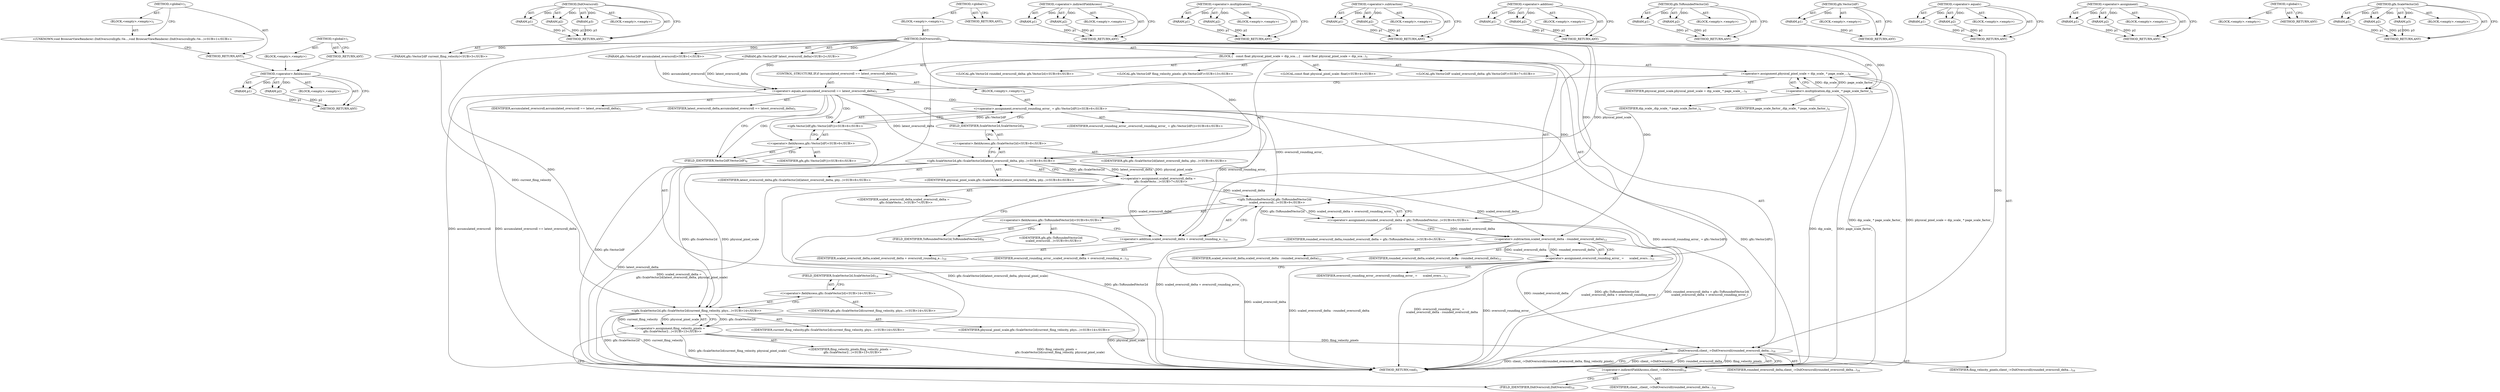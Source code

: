 digraph "&lt;global&gt;" {
vulnerable_109 [label=<(METHOD,&lt;operator&gt;.fieldAccess)>];
vulnerable_110 [label=<(PARAM,p1)>];
vulnerable_111 [label=<(PARAM,p2)>];
vulnerable_112 [label=<(BLOCK,&lt;empty&gt;,&lt;empty&gt;)>];
vulnerable_113 [label=<(METHOD_RETURN,ANY)>];
vulnerable_135 [label=<(METHOD,DidOverscroll)>];
vulnerable_136 [label=<(PARAM,p1)>];
vulnerable_137 [label=<(PARAM,p2)>];
vulnerable_138 [label=<(PARAM,p3)>];
vulnerable_139 [label=<(BLOCK,&lt;empty&gt;,&lt;empty&gt;)>];
vulnerable_140 [label=<(METHOD_RETURN,ANY)>];
vulnerable_6 [label=<(METHOD,&lt;global&gt;)<SUB>1</SUB>>];
vulnerable_7 [label=<(BLOCK,&lt;empty&gt;,&lt;empty&gt;)<SUB>1</SUB>>];
vulnerable_8 [label=<(METHOD,DidOverscroll)<SUB>1</SUB>>];
vulnerable_9 [label="<(PARAM,gfx::Vector2dF accumulated_overscroll)<SUB>1</SUB>>"];
vulnerable_10 [label="<(PARAM,gfx::Vector2dF latest_overscroll_delta)<SUB>2</SUB>>"];
vulnerable_11 [label="<(PARAM,gfx::Vector2dF current_fling_velocity)<SUB>3</SUB>>"];
vulnerable_12 [label=<(BLOCK,{
   const float physical_pixel_scale = dip_sca...,{
   const float physical_pixel_scale = dip_sca...)<SUB>3</SUB>>];
vulnerable_13 [label="<(LOCAL,const float physical_pixel_scale: float)<SUB>4</SUB>>"];
vulnerable_14 [label=<(&lt;operator&gt;.assignment,physical_pixel_scale = dip_scale_ * page_scale_...)<SUB>4</SUB>>];
vulnerable_15 [label=<(IDENTIFIER,physical_pixel_scale,physical_pixel_scale = dip_scale_ * page_scale_...)<SUB>4</SUB>>];
vulnerable_16 [label=<(&lt;operator&gt;.multiplication,dip_scale_ * page_scale_factor_)<SUB>4</SUB>>];
vulnerable_17 [label=<(IDENTIFIER,dip_scale_,dip_scale_ * page_scale_factor_)<SUB>4</SUB>>];
vulnerable_18 [label=<(IDENTIFIER,page_scale_factor_,dip_scale_ * page_scale_factor_)<SUB>4</SUB>>];
vulnerable_19 [label=<(CONTROL_STRUCTURE,IF,if (accumulated_overscroll == latest_overscroll_delta))<SUB>5</SUB>>];
vulnerable_20 [label=<(&lt;operator&gt;.equals,accumulated_overscroll == latest_overscroll_delta)<SUB>5</SUB>>];
vulnerable_21 [label=<(IDENTIFIER,accumulated_overscroll,accumulated_overscroll == latest_overscroll_delta)<SUB>5</SUB>>];
vulnerable_22 [label=<(IDENTIFIER,latest_overscroll_delta,accumulated_overscroll == latest_overscroll_delta)<SUB>5</SUB>>];
vulnerable_23 [label=<(BLOCK,&lt;empty&gt;,&lt;empty&gt;)<SUB>6</SUB>>];
vulnerable_24 [label="<(&lt;operator&gt;.assignment,overscroll_rounding_error_ = gfx::Vector2dF())<SUB>6</SUB>>"];
vulnerable_25 [label="<(IDENTIFIER,overscroll_rounding_error_,overscroll_rounding_error_ = gfx::Vector2dF())<SUB>6</SUB>>"];
vulnerable_26 [label="<(gfx.Vector2dF,gfx::Vector2dF())<SUB>6</SUB>>"];
vulnerable_27 [label="<(&lt;operator&gt;.fieldAccess,gfx::Vector2dF)<SUB>6</SUB>>"];
vulnerable_28 [label="<(IDENTIFIER,gfx,gfx::Vector2dF())<SUB>6</SUB>>"];
vulnerable_29 [label=<(FIELD_IDENTIFIER,Vector2dF,Vector2dF)<SUB>6</SUB>>];
vulnerable_30 [label="<(LOCAL,gfx.Vector2dF scaled_overscroll_delta: gfx.Vector2dF)<SUB>7</SUB>>"];
vulnerable_31 [label="<(&lt;operator&gt;.assignment,scaled_overscroll_delta =
      gfx::ScaleVecto...)<SUB>7</SUB>>"];
vulnerable_32 [label="<(IDENTIFIER,scaled_overscroll_delta,scaled_overscroll_delta =
      gfx::ScaleVecto...)<SUB>7</SUB>>"];
vulnerable_33 [label="<(gfx.ScaleVector2d,gfx::ScaleVector2d(latest_overscroll_delta, phy...)<SUB>8</SUB>>"];
vulnerable_34 [label="<(&lt;operator&gt;.fieldAccess,gfx::ScaleVector2d)<SUB>8</SUB>>"];
vulnerable_35 [label="<(IDENTIFIER,gfx,gfx::ScaleVector2d(latest_overscroll_delta, phy...)<SUB>8</SUB>>"];
vulnerable_36 [label=<(FIELD_IDENTIFIER,ScaleVector2d,ScaleVector2d)<SUB>8</SUB>>];
vulnerable_37 [label="<(IDENTIFIER,latest_overscroll_delta,gfx::ScaleVector2d(latest_overscroll_delta, phy...)<SUB>8</SUB>>"];
vulnerable_38 [label="<(IDENTIFIER,physical_pixel_scale,gfx::ScaleVector2d(latest_overscroll_delta, phy...)<SUB>8</SUB>>"];
vulnerable_39 [label="<(LOCAL,gfx.Vector2d rounded_overscroll_delta: gfx.Vector2d)<SUB>9</SUB>>"];
vulnerable_40 [label="<(&lt;operator&gt;.assignment,rounded_overscroll_delta = gfx::ToRoundedVector...)<SUB>9</SUB>>"];
vulnerable_41 [label="<(IDENTIFIER,rounded_overscroll_delta,rounded_overscroll_delta = gfx::ToRoundedVector...)<SUB>9</SUB>>"];
vulnerable_42 [label="<(gfx.ToRoundedVector2d,gfx::ToRoundedVector2d(
      scaled_overscroll...)<SUB>9</SUB>>"];
vulnerable_43 [label="<(&lt;operator&gt;.fieldAccess,gfx::ToRoundedVector2d)<SUB>9</SUB>>"];
vulnerable_44 [label="<(IDENTIFIER,gfx,gfx::ToRoundedVector2d(
      scaled_overscroll...)<SUB>9</SUB>>"];
vulnerable_45 [label=<(FIELD_IDENTIFIER,ToRoundedVector2d,ToRoundedVector2d)<SUB>9</SUB>>];
vulnerable_46 [label=<(&lt;operator&gt;.addition,scaled_overscroll_delta + overscroll_rounding_e...)<SUB>10</SUB>>];
vulnerable_47 [label=<(IDENTIFIER,scaled_overscroll_delta,scaled_overscroll_delta + overscroll_rounding_e...)<SUB>10</SUB>>];
vulnerable_48 [label=<(IDENTIFIER,overscroll_rounding_error_,scaled_overscroll_delta + overscroll_rounding_e...)<SUB>10</SUB>>];
vulnerable_49 [label=<(&lt;operator&gt;.assignment,overscroll_rounding_error_ =
      scaled_overs...)<SUB>11</SUB>>];
vulnerable_50 [label=<(IDENTIFIER,overscroll_rounding_error_,overscroll_rounding_error_ =
      scaled_overs...)<SUB>11</SUB>>];
vulnerable_51 [label=<(&lt;operator&gt;.subtraction,scaled_overscroll_delta - rounded_overscroll_delta)<SUB>12</SUB>>];
vulnerable_52 [label=<(IDENTIFIER,scaled_overscroll_delta,scaled_overscroll_delta - rounded_overscroll_delta)<SUB>12</SUB>>];
vulnerable_53 [label=<(IDENTIFIER,rounded_overscroll_delta,scaled_overscroll_delta - rounded_overscroll_delta)<SUB>12</SUB>>];
vulnerable_54 [label="<(LOCAL,gfx.Vector2dF fling_velocity_pixels: gfx.Vector2dF)<SUB>13</SUB>>"];
vulnerable_55 [label="<(&lt;operator&gt;.assignment,fling_velocity_pixels =
      gfx::ScaleVector2...)<SUB>13</SUB>>"];
vulnerable_56 [label="<(IDENTIFIER,fling_velocity_pixels,fling_velocity_pixels =
      gfx::ScaleVector2...)<SUB>13</SUB>>"];
vulnerable_57 [label="<(gfx.ScaleVector2d,gfx::ScaleVector2d(current_fling_velocity, phys...)<SUB>14</SUB>>"];
vulnerable_58 [label="<(&lt;operator&gt;.fieldAccess,gfx::ScaleVector2d)<SUB>14</SUB>>"];
vulnerable_59 [label="<(IDENTIFIER,gfx,gfx::ScaleVector2d(current_fling_velocity, phys...)<SUB>14</SUB>>"];
vulnerable_60 [label=<(FIELD_IDENTIFIER,ScaleVector2d,ScaleVector2d)<SUB>14</SUB>>];
vulnerable_61 [label="<(IDENTIFIER,current_fling_velocity,gfx::ScaleVector2d(current_fling_velocity, phys...)<SUB>14</SUB>>"];
vulnerable_62 [label="<(IDENTIFIER,physical_pixel_scale,gfx::ScaleVector2d(current_fling_velocity, phys...)<SUB>14</SUB>>"];
vulnerable_63 [label=<(DidOverscroll,client_-&gt;DidOverscroll(rounded_overscroll_delta...)<SUB>16</SUB>>];
vulnerable_64 [label=<(&lt;operator&gt;.indirectFieldAccess,client_-&gt;DidOverscroll)<SUB>16</SUB>>];
vulnerable_65 [label=<(IDENTIFIER,client_,client_-&gt;DidOverscroll(rounded_overscroll_delta...)<SUB>16</SUB>>];
vulnerable_66 [label=<(FIELD_IDENTIFIER,DidOverscroll,DidOverscroll)<SUB>16</SUB>>];
vulnerable_67 [label=<(IDENTIFIER,rounded_overscroll_delta,client_-&gt;DidOverscroll(rounded_overscroll_delta...)<SUB>16</SUB>>];
vulnerable_68 [label=<(IDENTIFIER,fling_velocity_pixels,client_-&gt;DidOverscroll(rounded_overscroll_delta...)<SUB>16</SUB>>];
vulnerable_69 [label=<(METHOD_RETURN,void)<SUB>1</SUB>>];
vulnerable_71 [label=<(METHOD_RETURN,ANY)<SUB>1</SUB>>];
vulnerable_141 [label=<(METHOD,&lt;operator&gt;.indirectFieldAccess)>];
vulnerable_142 [label=<(PARAM,p1)>];
vulnerable_143 [label=<(PARAM,p2)>];
vulnerable_144 [label=<(BLOCK,&lt;empty&gt;,&lt;empty&gt;)>];
vulnerable_145 [label=<(METHOD_RETURN,ANY)>];
vulnerable_95 [label=<(METHOD,&lt;operator&gt;.multiplication)>];
vulnerable_96 [label=<(PARAM,p1)>];
vulnerable_97 [label=<(PARAM,p2)>];
vulnerable_98 [label=<(BLOCK,&lt;empty&gt;,&lt;empty&gt;)>];
vulnerable_99 [label=<(METHOD_RETURN,ANY)>];
vulnerable_130 [label=<(METHOD,&lt;operator&gt;.subtraction)>];
vulnerable_131 [label=<(PARAM,p1)>];
vulnerable_132 [label=<(PARAM,p2)>];
vulnerable_133 [label=<(BLOCK,&lt;empty&gt;,&lt;empty&gt;)>];
vulnerable_134 [label=<(METHOD_RETURN,ANY)>];
vulnerable_125 [label=<(METHOD,&lt;operator&gt;.addition)>];
vulnerable_126 [label=<(PARAM,p1)>];
vulnerable_127 [label=<(PARAM,p2)>];
vulnerable_128 [label=<(BLOCK,&lt;empty&gt;,&lt;empty&gt;)>];
vulnerable_129 [label=<(METHOD_RETURN,ANY)>];
vulnerable_120 [label=<(METHOD,gfx.ToRoundedVector2d)>];
vulnerable_121 [label=<(PARAM,p1)>];
vulnerable_122 [label=<(PARAM,p2)>];
vulnerable_123 [label=<(BLOCK,&lt;empty&gt;,&lt;empty&gt;)>];
vulnerable_124 [label=<(METHOD_RETURN,ANY)>];
vulnerable_105 [label=<(METHOD,gfx.Vector2dF)>];
vulnerable_106 [label=<(PARAM,p1)>];
vulnerable_107 [label=<(BLOCK,&lt;empty&gt;,&lt;empty&gt;)>];
vulnerable_108 [label=<(METHOD_RETURN,ANY)>];
vulnerable_100 [label=<(METHOD,&lt;operator&gt;.equals)>];
vulnerable_101 [label=<(PARAM,p1)>];
vulnerable_102 [label=<(PARAM,p2)>];
vulnerable_103 [label=<(BLOCK,&lt;empty&gt;,&lt;empty&gt;)>];
vulnerable_104 [label=<(METHOD_RETURN,ANY)>];
vulnerable_90 [label=<(METHOD,&lt;operator&gt;.assignment)>];
vulnerable_91 [label=<(PARAM,p1)>];
vulnerable_92 [label=<(PARAM,p2)>];
vulnerable_93 [label=<(BLOCK,&lt;empty&gt;,&lt;empty&gt;)>];
vulnerable_94 [label=<(METHOD_RETURN,ANY)>];
vulnerable_84 [label=<(METHOD,&lt;global&gt;)<SUB>1</SUB>>];
vulnerable_85 [label=<(BLOCK,&lt;empty&gt;,&lt;empty&gt;)>];
vulnerable_86 [label=<(METHOD_RETURN,ANY)>];
vulnerable_114 [label=<(METHOD,gfx.ScaleVector2d)>];
vulnerable_115 [label=<(PARAM,p1)>];
vulnerable_116 [label=<(PARAM,p2)>];
vulnerable_117 [label=<(PARAM,p3)>];
vulnerable_118 [label=<(BLOCK,&lt;empty&gt;,&lt;empty&gt;)>];
vulnerable_119 [label=<(METHOD_RETURN,ANY)>];
fixed_6 [label=<(METHOD,&lt;global&gt;)<SUB>1</SUB>>];
fixed_7 [label=<(BLOCK,&lt;empty&gt;,&lt;empty&gt;)<SUB>1</SUB>>];
fixed_8 [label="<(UNKNOWN,void BrowserViewRenderer::DidOverscroll(gfx::Ve...,void BrowserViewRenderer::DidOverscroll(gfx::Ve...)<SUB>1</SUB>>"];
fixed_9 [label=<(METHOD_RETURN,ANY)<SUB>1</SUB>>];
fixed_14 [label=<(METHOD,&lt;global&gt;)<SUB>1</SUB>>];
fixed_15 [label=<(BLOCK,&lt;empty&gt;,&lt;empty&gt;)>];
fixed_16 [label=<(METHOD_RETURN,ANY)>];
vulnerable_109 -> vulnerable_110  [key=0, label="AST: "];
vulnerable_109 -> vulnerable_110  [key=1, label="DDG: "];
vulnerable_109 -> vulnerable_112  [key=0, label="AST: "];
vulnerable_109 -> vulnerable_111  [key=0, label="AST: "];
vulnerable_109 -> vulnerable_111  [key=1, label="DDG: "];
vulnerable_109 -> vulnerable_113  [key=0, label="AST: "];
vulnerable_109 -> vulnerable_113  [key=1, label="CFG: "];
vulnerable_110 -> vulnerable_113  [key=0, label="DDG: p1"];
vulnerable_111 -> vulnerable_113  [key=0, label="DDG: p2"];
vulnerable_135 -> vulnerable_136  [key=0, label="AST: "];
vulnerable_135 -> vulnerable_136  [key=1, label="DDG: "];
vulnerable_135 -> vulnerable_139  [key=0, label="AST: "];
vulnerable_135 -> vulnerable_137  [key=0, label="AST: "];
vulnerable_135 -> vulnerable_137  [key=1, label="DDG: "];
vulnerable_135 -> vulnerable_140  [key=0, label="AST: "];
vulnerable_135 -> vulnerable_140  [key=1, label="CFG: "];
vulnerable_135 -> vulnerable_138  [key=0, label="AST: "];
vulnerable_135 -> vulnerable_138  [key=1, label="DDG: "];
vulnerable_136 -> vulnerable_140  [key=0, label="DDG: p1"];
vulnerable_137 -> vulnerable_140  [key=0, label="DDG: p2"];
vulnerable_138 -> vulnerable_140  [key=0, label="DDG: p3"];
vulnerable_6 -> vulnerable_7  [key=0, label="AST: "];
vulnerable_6 -> vulnerable_71  [key=0, label="AST: "];
vulnerable_6 -> vulnerable_71  [key=1, label="CFG: "];
vulnerable_7 -> vulnerable_8  [key=0, label="AST: "];
vulnerable_8 -> vulnerable_9  [key=0, label="AST: "];
vulnerable_8 -> vulnerable_9  [key=1, label="DDG: "];
vulnerable_8 -> vulnerable_10  [key=0, label="AST: "];
vulnerable_8 -> vulnerable_10  [key=1, label="DDG: "];
vulnerable_8 -> vulnerable_11  [key=0, label="AST: "];
vulnerable_8 -> vulnerable_11  [key=1, label="DDG: "];
vulnerable_8 -> vulnerable_12  [key=0, label="AST: "];
vulnerable_8 -> vulnerable_69  [key=0, label="AST: "];
vulnerable_8 -> vulnerable_16  [key=0, label="CFG: "];
vulnerable_8 -> vulnerable_16  [key=1, label="DDG: "];
vulnerable_8 -> vulnerable_63  [key=0, label="DDG: "];
vulnerable_8 -> vulnerable_20  [key=0, label="DDG: "];
vulnerable_8 -> vulnerable_33  [key=0, label="DDG: "];
vulnerable_8 -> vulnerable_42  [key=0, label="DDG: "];
vulnerable_8 -> vulnerable_51  [key=0, label="DDG: "];
vulnerable_8 -> vulnerable_57  [key=0, label="DDG: "];
vulnerable_8 -> vulnerable_46  [key=0, label="DDG: "];
vulnerable_9 -> vulnerable_20  [key=0, label="DDG: accumulated_overscroll"];
vulnerable_10 -> vulnerable_20  [key=0, label="DDG: latest_overscroll_delta"];
vulnerable_11 -> vulnerable_57  [key=0, label="DDG: current_fling_velocity"];
vulnerable_12 -> vulnerable_13  [key=0, label="AST: "];
vulnerable_12 -> vulnerable_14  [key=0, label="AST: "];
vulnerable_12 -> vulnerable_19  [key=0, label="AST: "];
vulnerable_12 -> vulnerable_30  [key=0, label="AST: "];
vulnerable_12 -> vulnerable_31  [key=0, label="AST: "];
vulnerable_12 -> vulnerable_39  [key=0, label="AST: "];
vulnerable_12 -> vulnerable_40  [key=0, label="AST: "];
vulnerable_12 -> vulnerable_49  [key=0, label="AST: "];
vulnerable_12 -> vulnerable_54  [key=0, label="AST: "];
vulnerable_12 -> vulnerable_55  [key=0, label="AST: "];
vulnerable_12 -> vulnerable_63  [key=0, label="AST: "];
vulnerable_14 -> vulnerable_15  [key=0, label="AST: "];
vulnerable_14 -> vulnerable_16  [key=0, label="AST: "];
vulnerable_14 -> vulnerable_20  [key=0, label="CFG: "];
vulnerable_14 -> vulnerable_69  [key=0, label="DDG: dip_scale_ * page_scale_factor_"];
vulnerable_14 -> vulnerable_69  [key=1, label="DDG: physical_pixel_scale = dip_scale_ * page_scale_factor_"];
vulnerable_14 -> vulnerable_33  [key=0, label="DDG: physical_pixel_scale"];
vulnerable_16 -> vulnerable_17  [key=0, label="AST: "];
vulnerable_16 -> vulnerable_18  [key=0, label="AST: "];
vulnerable_16 -> vulnerable_14  [key=0, label="CFG: "];
vulnerable_16 -> vulnerable_14  [key=1, label="DDG: dip_scale_"];
vulnerable_16 -> vulnerable_14  [key=2, label="DDG: page_scale_factor_"];
vulnerable_16 -> vulnerable_69  [key=0, label="DDG: dip_scale_"];
vulnerable_16 -> vulnerable_69  [key=1, label="DDG: page_scale_factor_"];
vulnerable_19 -> vulnerable_20  [key=0, label="AST: "];
vulnerable_19 -> vulnerable_23  [key=0, label="AST: "];
vulnerable_20 -> vulnerable_21  [key=0, label="AST: "];
vulnerable_20 -> vulnerable_22  [key=0, label="AST: "];
vulnerable_20 -> vulnerable_29  [key=0, label="CFG: "];
vulnerable_20 -> vulnerable_29  [key=1, label="CDG: "];
vulnerable_20 -> vulnerable_36  [key=0, label="CFG: "];
vulnerable_20 -> vulnerable_69  [key=0, label="DDG: accumulated_overscroll"];
vulnerable_20 -> vulnerable_69  [key=1, label="DDG: accumulated_overscroll == latest_overscroll_delta"];
vulnerable_20 -> vulnerable_33  [key=0, label="DDG: latest_overscroll_delta"];
vulnerable_20 -> vulnerable_24  [key=0, label="CDG: "];
vulnerable_20 -> vulnerable_26  [key=0, label="CDG: "];
vulnerable_20 -> vulnerable_27  [key=0, label="CDG: "];
vulnerable_23 -> vulnerable_24  [key=0, label="AST: "];
vulnerable_24 -> vulnerable_25  [key=0, label="AST: "];
vulnerable_24 -> vulnerable_26  [key=0, label="AST: "];
vulnerable_24 -> vulnerable_36  [key=0, label="CFG: "];
vulnerable_24 -> vulnerable_69  [key=0, label="DDG: gfx::Vector2dF()"];
vulnerable_24 -> vulnerable_69  [key=1, label="DDG: overscroll_rounding_error_ = gfx::Vector2dF()"];
vulnerable_24 -> vulnerable_42  [key=0, label="DDG: overscroll_rounding_error_"];
vulnerable_24 -> vulnerable_46  [key=0, label="DDG: overscroll_rounding_error_"];
vulnerable_26 -> vulnerable_27  [key=0, label="AST: "];
vulnerable_26 -> vulnerable_24  [key=0, label="CFG: "];
vulnerable_26 -> vulnerable_24  [key=1, label="DDG: gfx::Vector2dF"];
vulnerable_26 -> vulnerable_69  [key=0, label="DDG: gfx::Vector2dF"];
vulnerable_27 -> vulnerable_28  [key=0, label="AST: "];
vulnerable_27 -> vulnerable_29  [key=0, label="AST: "];
vulnerable_27 -> vulnerable_26  [key=0, label="CFG: "];
vulnerable_29 -> vulnerable_27  [key=0, label="CFG: "];
vulnerable_31 -> vulnerable_32  [key=0, label="AST: "];
vulnerable_31 -> vulnerable_33  [key=0, label="AST: "];
vulnerable_31 -> vulnerable_45  [key=0, label="CFG: "];
vulnerable_31 -> vulnerable_69  [key=0, label="DDG: gfx::ScaleVector2d(latest_overscroll_delta, physical_pixel_scale)"];
vulnerable_31 -> vulnerable_69  [key=1, label="DDG: scaled_overscroll_delta =
      gfx::ScaleVector2d(latest_overscroll_delta, physical_pixel_scale)"];
vulnerable_31 -> vulnerable_42  [key=0, label="DDG: scaled_overscroll_delta"];
vulnerable_31 -> vulnerable_51  [key=0, label="DDG: scaled_overscroll_delta"];
vulnerable_31 -> vulnerable_46  [key=0, label="DDG: scaled_overscroll_delta"];
vulnerable_33 -> vulnerable_34  [key=0, label="AST: "];
vulnerable_33 -> vulnerable_37  [key=0, label="AST: "];
vulnerable_33 -> vulnerable_38  [key=0, label="AST: "];
vulnerable_33 -> vulnerable_31  [key=0, label="CFG: "];
vulnerable_33 -> vulnerable_31  [key=1, label="DDG: gfx::ScaleVector2d"];
vulnerable_33 -> vulnerable_31  [key=2, label="DDG: latest_overscroll_delta"];
vulnerable_33 -> vulnerable_31  [key=3, label="DDG: physical_pixel_scale"];
vulnerable_33 -> vulnerable_69  [key=0, label="DDG: latest_overscroll_delta"];
vulnerable_33 -> vulnerable_57  [key=0, label="DDG: gfx::ScaleVector2d"];
vulnerable_33 -> vulnerable_57  [key=1, label="DDG: physical_pixel_scale"];
vulnerable_34 -> vulnerable_35  [key=0, label="AST: "];
vulnerable_34 -> vulnerable_36  [key=0, label="AST: "];
vulnerable_34 -> vulnerable_33  [key=0, label="CFG: "];
vulnerable_36 -> vulnerable_34  [key=0, label="CFG: "];
vulnerable_40 -> vulnerable_41  [key=0, label="AST: "];
vulnerable_40 -> vulnerable_42  [key=0, label="AST: "];
vulnerable_40 -> vulnerable_51  [key=0, label="CFG: "];
vulnerable_40 -> vulnerable_51  [key=1, label="DDG: rounded_overscroll_delta"];
vulnerable_40 -> vulnerable_69  [key=0, label="DDG: gfx::ToRoundedVector2d(
      scaled_overscroll_delta + overscroll_rounding_error_)"];
vulnerable_40 -> vulnerable_69  [key=1, label="DDG: rounded_overscroll_delta = gfx::ToRoundedVector2d(
      scaled_overscroll_delta + overscroll_rounding_error_)"];
vulnerable_42 -> vulnerable_43  [key=0, label="AST: "];
vulnerable_42 -> vulnerable_46  [key=0, label="AST: "];
vulnerable_42 -> vulnerable_40  [key=0, label="CFG: "];
vulnerable_42 -> vulnerable_40  [key=1, label="DDG: gfx::ToRoundedVector2d"];
vulnerable_42 -> vulnerable_40  [key=2, label="DDG: scaled_overscroll_delta + overscroll_rounding_error_"];
vulnerable_42 -> vulnerable_69  [key=0, label="DDG: gfx::ToRoundedVector2d"];
vulnerable_42 -> vulnerable_69  [key=1, label="DDG: scaled_overscroll_delta + overscroll_rounding_error_"];
vulnerable_43 -> vulnerable_44  [key=0, label="AST: "];
vulnerable_43 -> vulnerable_45  [key=0, label="AST: "];
vulnerable_43 -> vulnerable_46  [key=0, label="CFG: "];
vulnerable_45 -> vulnerable_43  [key=0, label="CFG: "];
vulnerable_46 -> vulnerable_47  [key=0, label="AST: "];
vulnerable_46 -> vulnerable_48  [key=0, label="AST: "];
vulnerable_46 -> vulnerable_42  [key=0, label="CFG: "];
vulnerable_49 -> vulnerable_50  [key=0, label="AST: "];
vulnerable_49 -> vulnerable_51  [key=0, label="AST: "];
vulnerable_49 -> vulnerable_60  [key=0, label="CFG: "];
vulnerable_49 -> vulnerable_69  [key=0, label="DDG: overscroll_rounding_error_"];
vulnerable_49 -> vulnerable_69  [key=1, label="DDG: scaled_overscroll_delta - rounded_overscroll_delta"];
vulnerable_49 -> vulnerable_69  [key=2, label="DDG: overscroll_rounding_error_ =
      scaled_overscroll_delta - rounded_overscroll_delta"];
vulnerable_51 -> vulnerable_52  [key=0, label="AST: "];
vulnerable_51 -> vulnerable_53  [key=0, label="AST: "];
vulnerable_51 -> vulnerable_49  [key=0, label="CFG: "];
vulnerable_51 -> vulnerable_49  [key=1, label="DDG: scaled_overscroll_delta"];
vulnerable_51 -> vulnerable_49  [key=2, label="DDG: rounded_overscroll_delta"];
vulnerable_51 -> vulnerable_69  [key=0, label="DDG: scaled_overscroll_delta"];
vulnerable_51 -> vulnerable_63  [key=0, label="DDG: rounded_overscroll_delta"];
vulnerable_55 -> vulnerable_56  [key=0, label="AST: "];
vulnerable_55 -> vulnerable_57  [key=0, label="AST: "];
vulnerable_55 -> vulnerable_66  [key=0, label="CFG: "];
vulnerable_55 -> vulnerable_69  [key=0, label="DDG: gfx::ScaleVector2d(current_fling_velocity, physical_pixel_scale)"];
vulnerable_55 -> vulnerable_69  [key=1, label="DDG: fling_velocity_pixels =
      gfx::ScaleVector2d(current_fling_velocity, physical_pixel_scale)"];
vulnerable_55 -> vulnerable_63  [key=0, label="DDG: fling_velocity_pixels"];
vulnerable_57 -> vulnerable_58  [key=0, label="AST: "];
vulnerable_57 -> vulnerable_61  [key=0, label="AST: "];
vulnerable_57 -> vulnerable_62  [key=0, label="AST: "];
vulnerable_57 -> vulnerable_55  [key=0, label="CFG: "];
vulnerable_57 -> vulnerable_55  [key=1, label="DDG: gfx::ScaleVector2d"];
vulnerable_57 -> vulnerable_55  [key=2, label="DDG: current_fling_velocity"];
vulnerable_57 -> vulnerable_55  [key=3, label="DDG: physical_pixel_scale"];
vulnerable_57 -> vulnerable_69  [key=0, label="DDG: gfx::ScaleVector2d"];
vulnerable_57 -> vulnerable_69  [key=1, label="DDG: current_fling_velocity"];
vulnerable_57 -> vulnerable_69  [key=2, label="DDG: physical_pixel_scale"];
vulnerable_58 -> vulnerable_59  [key=0, label="AST: "];
vulnerable_58 -> vulnerable_60  [key=0, label="AST: "];
vulnerable_58 -> vulnerable_57  [key=0, label="CFG: "];
vulnerable_60 -> vulnerable_58  [key=0, label="CFG: "];
vulnerable_63 -> vulnerable_64  [key=0, label="AST: "];
vulnerable_63 -> vulnerable_67  [key=0, label="AST: "];
vulnerable_63 -> vulnerable_68  [key=0, label="AST: "];
vulnerable_63 -> vulnerable_69  [key=0, label="CFG: "];
vulnerable_63 -> vulnerable_69  [key=1, label="DDG: client_-&gt;DidOverscroll"];
vulnerable_63 -> vulnerable_69  [key=2, label="DDG: rounded_overscroll_delta"];
vulnerable_63 -> vulnerable_69  [key=3, label="DDG: fling_velocity_pixels"];
vulnerable_63 -> vulnerable_69  [key=4, label="DDG: client_-&gt;DidOverscroll(rounded_overscroll_delta, fling_velocity_pixels)"];
vulnerable_64 -> vulnerable_65  [key=0, label="AST: "];
vulnerable_64 -> vulnerable_66  [key=0, label="AST: "];
vulnerable_64 -> vulnerable_63  [key=0, label="CFG: "];
vulnerable_66 -> vulnerable_64  [key=0, label="CFG: "];
vulnerable_141 -> vulnerable_142  [key=0, label="AST: "];
vulnerable_141 -> vulnerable_142  [key=1, label="DDG: "];
vulnerable_141 -> vulnerable_144  [key=0, label="AST: "];
vulnerable_141 -> vulnerable_143  [key=0, label="AST: "];
vulnerable_141 -> vulnerable_143  [key=1, label="DDG: "];
vulnerable_141 -> vulnerable_145  [key=0, label="AST: "];
vulnerable_141 -> vulnerable_145  [key=1, label="CFG: "];
vulnerable_142 -> vulnerable_145  [key=0, label="DDG: p1"];
vulnerable_143 -> vulnerable_145  [key=0, label="DDG: p2"];
vulnerable_95 -> vulnerable_96  [key=0, label="AST: "];
vulnerable_95 -> vulnerable_96  [key=1, label="DDG: "];
vulnerable_95 -> vulnerable_98  [key=0, label="AST: "];
vulnerable_95 -> vulnerable_97  [key=0, label="AST: "];
vulnerable_95 -> vulnerable_97  [key=1, label="DDG: "];
vulnerable_95 -> vulnerable_99  [key=0, label="AST: "];
vulnerable_95 -> vulnerable_99  [key=1, label="CFG: "];
vulnerable_96 -> vulnerable_99  [key=0, label="DDG: p1"];
vulnerable_97 -> vulnerable_99  [key=0, label="DDG: p2"];
vulnerable_130 -> vulnerable_131  [key=0, label="AST: "];
vulnerable_130 -> vulnerable_131  [key=1, label="DDG: "];
vulnerable_130 -> vulnerable_133  [key=0, label="AST: "];
vulnerable_130 -> vulnerable_132  [key=0, label="AST: "];
vulnerable_130 -> vulnerable_132  [key=1, label="DDG: "];
vulnerable_130 -> vulnerable_134  [key=0, label="AST: "];
vulnerable_130 -> vulnerable_134  [key=1, label="CFG: "];
vulnerable_131 -> vulnerable_134  [key=0, label="DDG: p1"];
vulnerable_132 -> vulnerable_134  [key=0, label="DDG: p2"];
vulnerable_125 -> vulnerable_126  [key=0, label="AST: "];
vulnerable_125 -> vulnerable_126  [key=1, label="DDG: "];
vulnerable_125 -> vulnerable_128  [key=0, label="AST: "];
vulnerable_125 -> vulnerable_127  [key=0, label="AST: "];
vulnerable_125 -> vulnerable_127  [key=1, label="DDG: "];
vulnerable_125 -> vulnerable_129  [key=0, label="AST: "];
vulnerable_125 -> vulnerable_129  [key=1, label="CFG: "];
vulnerable_126 -> vulnerable_129  [key=0, label="DDG: p1"];
vulnerable_127 -> vulnerable_129  [key=0, label="DDG: p2"];
vulnerable_120 -> vulnerable_121  [key=0, label="AST: "];
vulnerable_120 -> vulnerable_121  [key=1, label="DDG: "];
vulnerable_120 -> vulnerable_123  [key=0, label="AST: "];
vulnerable_120 -> vulnerable_122  [key=0, label="AST: "];
vulnerable_120 -> vulnerable_122  [key=1, label="DDG: "];
vulnerable_120 -> vulnerable_124  [key=0, label="AST: "];
vulnerable_120 -> vulnerable_124  [key=1, label="CFG: "];
vulnerable_121 -> vulnerable_124  [key=0, label="DDG: p1"];
vulnerable_122 -> vulnerable_124  [key=0, label="DDG: p2"];
vulnerable_105 -> vulnerable_106  [key=0, label="AST: "];
vulnerable_105 -> vulnerable_106  [key=1, label="DDG: "];
vulnerable_105 -> vulnerable_107  [key=0, label="AST: "];
vulnerable_105 -> vulnerable_108  [key=0, label="AST: "];
vulnerable_105 -> vulnerable_108  [key=1, label="CFG: "];
vulnerable_106 -> vulnerable_108  [key=0, label="DDG: p1"];
vulnerable_100 -> vulnerable_101  [key=0, label="AST: "];
vulnerable_100 -> vulnerable_101  [key=1, label="DDG: "];
vulnerable_100 -> vulnerable_103  [key=0, label="AST: "];
vulnerable_100 -> vulnerable_102  [key=0, label="AST: "];
vulnerable_100 -> vulnerable_102  [key=1, label="DDG: "];
vulnerable_100 -> vulnerable_104  [key=0, label="AST: "];
vulnerable_100 -> vulnerable_104  [key=1, label="CFG: "];
vulnerable_101 -> vulnerable_104  [key=0, label="DDG: p1"];
vulnerable_102 -> vulnerable_104  [key=0, label="DDG: p2"];
vulnerable_90 -> vulnerable_91  [key=0, label="AST: "];
vulnerable_90 -> vulnerable_91  [key=1, label="DDG: "];
vulnerable_90 -> vulnerable_93  [key=0, label="AST: "];
vulnerable_90 -> vulnerable_92  [key=0, label="AST: "];
vulnerable_90 -> vulnerable_92  [key=1, label="DDG: "];
vulnerable_90 -> vulnerable_94  [key=0, label="AST: "];
vulnerable_90 -> vulnerable_94  [key=1, label="CFG: "];
vulnerable_91 -> vulnerable_94  [key=0, label="DDG: p1"];
vulnerable_92 -> vulnerable_94  [key=0, label="DDG: p2"];
vulnerable_84 -> vulnerable_85  [key=0, label="AST: "];
vulnerable_84 -> vulnerable_86  [key=0, label="AST: "];
vulnerable_84 -> vulnerable_86  [key=1, label="CFG: "];
vulnerable_114 -> vulnerable_115  [key=0, label="AST: "];
vulnerable_114 -> vulnerable_115  [key=1, label="DDG: "];
vulnerable_114 -> vulnerable_118  [key=0, label="AST: "];
vulnerable_114 -> vulnerable_116  [key=0, label="AST: "];
vulnerable_114 -> vulnerable_116  [key=1, label="DDG: "];
vulnerable_114 -> vulnerable_119  [key=0, label="AST: "];
vulnerable_114 -> vulnerable_119  [key=1, label="CFG: "];
vulnerable_114 -> vulnerable_117  [key=0, label="AST: "];
vulnerable_114 -> vulnerable_117  [key=1, label="DDG: "];
vulnerable_115 -> vulnerable_119  [key=0, label="DDG: p1"];
vulnerable_116 -> vulnerable_119  [key=0, label="DDG: p2"];
vulnerable_117 -> vulnerable_119  [key=0, label="DDG: p3"];
fixed_6 -> fixed_7  [key=0, label="AST: "];
fixed_6 -> fixed_9  [key=0, label="AST: "];
fixed_6 -> fixed_8  [key=0, label="CFG: "];
fixed_7 -> fixed_8  [key=0, label="AST: "];
fixed_8 -> fixed_9  [key=0, label="CFG: "];
fixed_9 -> vulnerable_109  [key=0];
fixed_14 -> fixed_15  [key=0, label="AST: "];
fixed_14 -> fixed_16  [key=0, label="AST: "];
fixed_14 -> fixed_16  [key=1, label="CFG: "];
fixed_15 -> vulnerable_109  [key=0];
fixed_16 -> vulnerable_109  [key=0];
}
